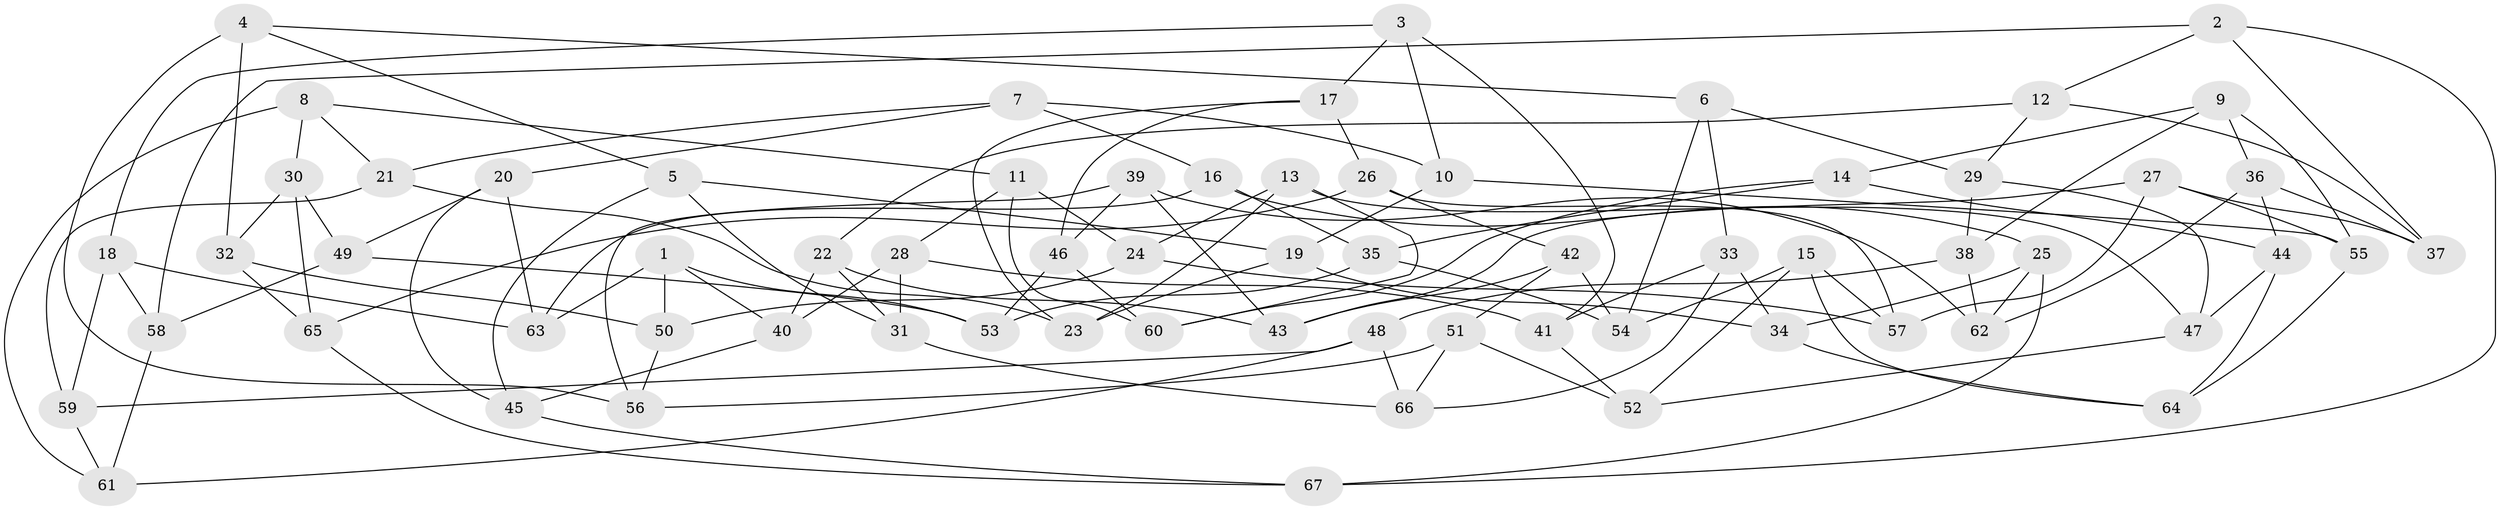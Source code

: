 // Generated by graph-tools (version 1.1) at 2025/26/03/09/25 03:26:53]
// undirected, 67 vertices, 134 edges
graph export_dot {
graph [start="1"]
  node [color=gray90,style=filled];
  1;
  2;
  3;
  4;
  5;
  6;
  7;
  8;
  9;
  10;
  11;
  12;
  13;
  14;
  15;
  16;
  17;
  18;
  19;
  20;
  21;
  22;
  23;
  24;
  25;
  26;
  27;
  28;
  29;
  30;
  31;
  32;
  33;
  34;
  35;
  36;
  37;
  38;
  39;
  40;
  41;
  42;
  43;
  44;
  45;
  46;
  47;
  48;
  49;
  50;
  51;
  52;
  53;
  54;
  55;
  56;
  57;
  58;
  59;
  60;
  61;
  62;
  63;
  64;
  65;
  66;
  67;
  1 -- 63;
  1 -- 40;
  1 -- 50;
  1 -- 53;
  2 -- 58;
  2 -- 67;
  2 -- 12;
  2 -- 37;
  3 -- 41;
  3 -- 10;
  3 -- 18;
  3 -- 17;
  4 -- 6;
  4 -- 5;
  4 -- 56;
  4 -- 32;
  5 -- 45;
  5 -- 19;
  5 -- 31;
  6 -- 54;
  6 -- 33;
  6 -- 29;
  7 -- 21;
  7 -- 20;
  7 -- 16;
  7 -- 10;
  8 -- 61;
  8 -- 21;
  8 -- 30;
  8 -- 11;
  9 -- 14;
  9 -- 36;
  9 -- 38;
  9 -- 55;
  10 -- 19;
  10 -- 55;
  11 -- 24;
  11 -- 60;
  11 -- 28;
  12 -- 22;
  12 -- 37;
  12 -- 29;
  13 -- 47;
  13 -- 60;
  13 -- 23;
  13 -- 24;
  14 -- 35;
  14 -- 60;
  14 -- 44;
  15 -- 54;
  15 -- 57;
  15 -- 64;
  15 -- 52;
  16 -- 25;
  16 -- 63;
  16 -- 35;
  17 -- 26;
  17 -- 46;
  17 -- 23;
  18 -- 58;
  18 -- 59;
  18 -- 63;
  19 -- 34;
  19 -- 23;
  20 -- 63;
  20 -- 49;
  20 -- 45;
  21 -- 23;
  21 -- 59;
  22 -- 31;
  22 -- 43;
  22 -- 40;
  24 -- 50;
  24 -- 57;
  25 -- 34;
  25 -- 62;
  25 -- 67;
  26 -- 42;
  26 -- 57;
  26 -- 65;
  27 -- 57;
  27 -- 55;
  27 -- 37;
  27 -- 43;
  28 -- 31;
  28 -- 41;
  28 -- 40;
  29 -- 38;
  29 -- 47;
  30 -- 32;
  30 -- 65;
  30 -- 49;
  31 -- 66;
  32 -- 65;
  32 -- 50;
  33 -- 66;
  33 -- 41;
  33 -- 34;
  34 -- 64;
  35 -- 54;
  35 -- 53;
  36 -- 44;
  36 -- 37;
  36 -- 62;
  38 -- 62;
  38 -- 48;
  39 -- 56;
  39 -- 46;
  39 -- 43;
  39 -- 62;
  40 -- 45;
  41 -- 52;
  42 -- 43;
  42 -- 51;
  42 -- 54;
  44 -- 47;
  44 -- 64;
  45 -- 67;
  46 -- 60;
  46 -- 53;
  47 -- 52;
  48 -- 59;
  48 -- 66;
  48 -- 61;
  49 -- 58;
  49 -- 53;
  50 -- 56;
  51 -- 56;
  51 -- 66;
  51 -- 52;
  55 -- 64;
  58 -- 61;
  59 -- 61;
  65 -- 67;
}
